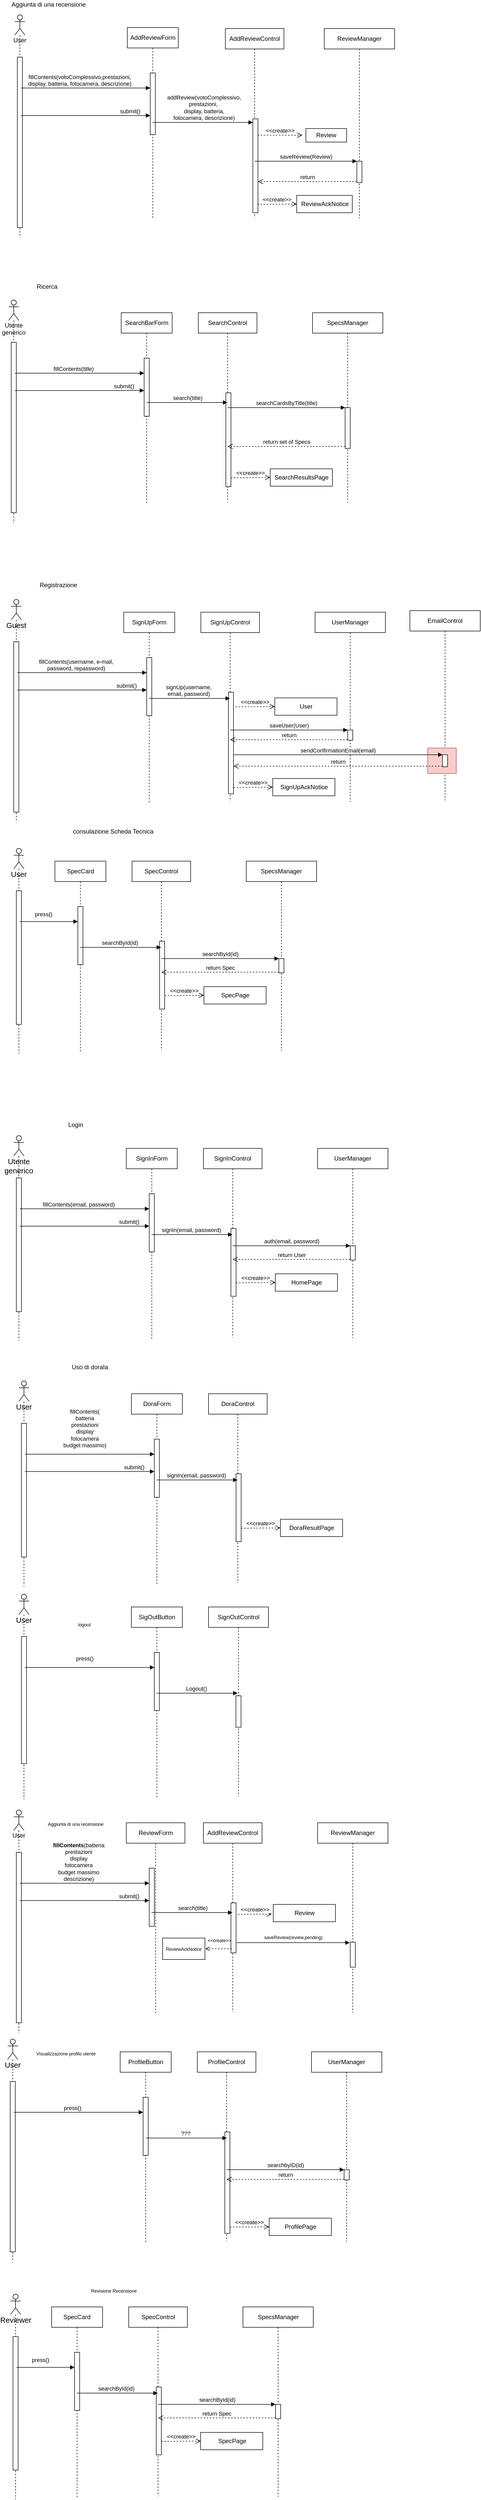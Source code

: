 <mxfile version="13.9.9" type="google"><diagram id="6qKo6NM0Kgrp_jkiWTB2" name="Page-1"><mxGraphModel dx="1182" dy="-322" grid="0" gridSize="10" guides="1" tooltips="1" connect="1" arrows="1" fold="1" page="0" pageScale="1" pageWidth="827" pageHeight="1169" math="0" shadow="0"><root><mxCell id="0"/><mxCell id="1" parent="0"/><mxCell id="nmKZkLLSYOG-6O8bJtLe-71" value="" style="group" parent="1" vertex="1" connectable="0"><mxGeometry x="-93" y="1765" width="734" height="437" as="geometry"/></mxCell><mxCell id="nmKZkLLSYOG-6O8bJtLe-47" value="Utente generico" style="shape=umlLifeline;participant=umlActor;perimeter=lifelinePerimeter;whiteSpace=wrap;html=1;container=1;collapsible=0;recursiveResize=0;verticalAlign=top;spacingTop=36;outlineConnect=0;" parent="nmKZkLLSYOG-6O8bJtLe-71" vertex="1"><mxGeometry width="20" height="437" as="geometry"/></mxCell><mxCell id="nmKZkLLSYOG-6O8bJtLe-48" value="" style="html=1;points=[];perimeter=orthogonalPerimeter;" parent="nmKZkLLSYOG-6O8bJtLe-47" vertex="1"><mxGeometry x="5" y="83" width="10" height="334" as="geometry"/></mxCell><mxCell id="nmKZkLLSYOG-6O8bJtLe-49" value="SearchBarForm" style="shape=umlLifeline;perimeter=lifelinePerimeter;whiteSpace=wrap;html=1;container=1;collapsible=0;recursiveResize=0;outlineConnect=0;" parent="nmKZkLLSYOG-6O8bJtLe-71" vertex="1"><mxGeometry x="220.72" y="25" width="100" height="375" as="geometry"/></mxCell><mxCell id="nmKZkLLSYOG-6O8bJtLe-50" value="" style="html=1;points=[];perimeter=orthogonalPerimeter;" parent="nmKZkLLSYOG-6O8bJtLe-49" vertex="1"><mxGeometry x="45" y="89" width="10" height="114" as="geometry"/></mxCell><mxCell id="nmKZkLLSYOG-6O8bJtLe-51" value="&lt;span&gt;SearchControl&lt;/span&gt;" style="shape=umlLifeline;perimeter=lifelinePerimeter;whiteSpace=wrap;html=1;container=1;collapsible=0;recursiveResize=0;outlineConnect=0;" parent="nmKZkLLSYOG-6O8bJtLe-71" vertex="1"><mxGeometry x="372" y="25" width="115" height="371" as="geometry"/></mxCell><mxCell id="nmKZkLLSYOG-6O8bJtLe-52" value="" style="html=1;points=[];perimeter=orthogonalPerimeter;" parent="nmKZkLLSYOG-6O8bJtLe-51" vertex="1"><mxGeometry x="54" y="157" width="10" height="184" as="geometry"/></mxCell><mxCell id="nmKZkLLSYOG-6O8bJtLe-53" value="fillContents(title)" style="html=1;verticalAlign=bottom;endArrow=block;" parent="nmKZkLLSYOG-6O8bJtLe-71" edge="1"><mxGeometry x="-0.093" width="80" relative="1" as="geometry"><mxPoint x="12" y="143.5" as="sourcePoint"/><mxPoint x="265.72" y="143.5" as="targetPoint"/><mxPoint as="offset"/></mxGeometry></mxCell><mxCell id="nmKZkLLSYOG-6O8bJtLe-55" value="submit()" style="html=1;verticalAlign=bottom;endArrow=block;" parent="nmKZkLLSYOG-6O8bJtLe-71" edge="1"><mxGeometry x="0.681" width="80" relative="1" as="geometry"><mxPoint x="12" y="177.5" as="sourcePoint"/><mxPoint x="265.72" y="177.5" as="targetPoint"/><mxPoint as="offset"/></mxGeometry></mxCell><mxCell id="nmKZkLLSYOG-6O8bJtLe-56" value="search(title)" style="html=1;verticalAlign=bottom;endArrow=block;" parent="nmKZkLLSYOG-6O8bJtLe-71" target="nmKZkLLSYOG-6O8bJtLe-51" edge="1"><mxGeometry x="0.023" relative="1" as="geometry"><mxPoint x="270.42" y="201" as="sourcePoint"/><mxPoint x="396" y="201" as="targetPoint"/><mxPoint as="offset"/></mxGeometry></mxCell><mxCell id="nmKZkLLSYOG-6O8bJtLe-57" value="&lt;span&gt;SpecsManager&lt;/span&gt;" style="shape=umlLifeline;perimeter=lifelinePerimeter;whiteSpace=wrap;html=1;container=1;collapsible=0;recursiveResize=0;outlineConnect=0;" parent="nmKZkLLSYOG-6O8bJtLe-71" vertex="1"><mxGeometry x="596" y="25" width="138" height="372" as="geometry"/></mxCell><mxCell id="nmKZkLLSYOG-6O8bJtLe-64" value="" style="html=1;points=[];perimeter=orthogonalPerimeter;" parent="nmKZkLLSYOG-6O8bJtLe-57" vertex="1"><mxGeometry x="64" y="186" width="10" height="80" as="geometry"/></mxCell><mxCell id="nmKZkLLSYOG-6O8bJtLe-65" value="searchCardsByTitle(title)" style="html=1;verticalAlign=bottom;endArrow=block;entryX=0;entryY=0;" parent="nmKZkLLSYOG-6O8bJtLe-71" source="nmKZkLLSYOG-6O8bJtLe-51" target="nmKZkLLSYOG-6O8bJtLe-64" edge="1"><mxGeometry relative="1" as="geometry"><mxPoint x="590" y="211" as="sourcePoint"/></mxGeometry></mxCell><mxCell id="nmKZkLLSYOG-6O8bJtLe-66" value="return set of Specs" style="html=1;verticalAlign=bottom;endArrow=open;dashed=1;endSize=8;exitX=0;exitY=0.95;" parent="nmKZkLLSYOG-6O8bJtLe-71" source="nmKZkLLSYOG-6O8bJtLe-64" target="nmKZkLLSYOG-6O8bJtLe-51" edge="1"><mxGeometry relative="1" as="geometry"><mxPoint x="590" y="287" as="targetPoint"/></mxGeometry></mxCell><mxCell id="nmKZkLLSYOG-6O8bJtLe-69" value="&amp;lt;&amp;lt;create&amp;gt;&amp;gt;" style="html=1;verticalAlign=bottom;endArrow=open;dashed=1;endSize=8;entryX=0;entryY=0.5;entryDx=0;entryDy=0;exitX=0.896;exitY=0.911;exitDx=0;exitDy=0;exitPerimeter=0;" parent="nmKZkLLSYOG-6O8bJtLe-71" target="nmKZkLLSYOG-6O8bJtLe-70" edge="1"><mxGeometry relative="1" as="geometry"><mxPoint x="435.96" y="348.624" as="sourcePoint"/><mxPoint x="560" y="314" as="targetPoint"/></mxGeometry></mxCell><mxCell id="nmKZkLLSYOG-6O8bJtLe-70" value="&lt;span&gt;SearchResultsPage&lt;/span&gt;" style="html=1;" parent="nmKZkLLSYOG-6O8bJtLe-71" vertex="1"><mxGeometry x="513" y="331" width="122" height="34" as="geometry"/></mxCell><mxCell id="nmKZkLLSYOG-6O8bJtLe-72" value="" style="group" parent="1" vertex="1" connectable="0"><mxGeometry x="-81" y="1206" width="745" height="437" as="geometry"/></mxCell><mxCell id="nmKZkLLSYOG-6O8bJtLe-20" value="User" style="shape=umlLifeline;participant=umlActor;perimeter=lifelinePerimeter;whiteSpace=wrap;html=1;container=1;collapsible=0;recursiveResize=0;verticalAlign=top;spacingTop=36;outlineConnect=0;" parent="nmKZkLLSYOG-6O8bJtLe-72" vertex="1"><mxGeometry width="20" height="437" as="geometry"/></mxCell><mxCell id="nmKZkLLSYOG-6O8bJtLe-21" value="" style="html=1;points=[];perimeter=orthogonalPerimeter;" parent="nmKZkLLSYOG-6O8bJtLe-20" vertex="1"><mxGeometry x="5" y="83" width="10" height="334" as="geometry"/></mxCell><mxCell id="nmKZkLLSYOG-6O8bJtLe-24" value="&lt;span&gt;AddReviewForm&lt;/span&gt;" style="shape=umlLifeline;perimeter=lifelinePerimeter;whiteSpace=wrap;html=1;container=1;collapsible=0;recursiveResize=0;outlineConnect=0;" parent="nmKZkLLSYOG-6O8bJtLe-72" vertex="1"><mxGeometry x="220.72" y="25" width="100" height="375" as="geometry"/></mxCell><mxCell id="nmKZkLLSYOG-6O8bJtLe-32" value="" style="html=1;points=[];perimeter=orthogonalPerimeter;" parent="nmKZkLLSYOG-6O8bJtLe-24" vertex="1"><mxGeometry x="45" y="89" width="10" height="121" as="geometry"/></mxCell><mxCell id="nmKZkLLSYOG-6O8bJtLe-26" value="&lt;span&gt;AddReviewControl&lt;/span&gt;" style="shape=umlLifeline;perimeter=lifelinePerimeter;whiteSpace=wrap;html=1;container=1;collapsible=0;recursiveResize=0;outlineConnect=0;" parent="nmKZkLLSYOG-6O8bJtLe-72" vertex="1"><mxGeometry x="413" y="27" width="115" height="371" as="geometry"/></mxCell><mxCell id="nmKZkLLSYOG-6O8bJtLe-27" value="" style="html=1;points=[];perimeter=orthogonalPerimeter;" parent="nmKZkLLSYOG-6O8bJtLe-26" vertex="1"><mxGeometry x="54" y="177" width="10" height="184" as="geometry"/></mxCell><mxCell id="nmKZkLLSYOG-6O8bJtLe-31" value="fillContents(votoComplessivo,prestazioni, &lt;br&gt;display, batteria, fotocamera, descrizione)" style="html=1;verticalAlign=bottom;endArrow=block;" parent="nmKZkLLSYOG-6O8bJtLe-72" edge="1"><mxGeometry x="-0.093" width="80" relative="1" as="geometry"><mxPoint x="12" y="143.5" as="sourcePoint"/><mxPoint x="265.72" y="143.5" as="targetPoint"/><mxPoint as="offset"/></mxGeometry></mxCell><mxCell id="nmKZkLLSYOG-6O8bJtLe-33" value="&lt;span&gt;Review&lt;/span&gt;" style="shape=umlLifeline;perimeter=lifelinePerimeter;whiteSpace=wrap;html=1;container=1;collapsible=0;recursiveResize=0;outlineConnect=0;" parent="nmKZkLLSYOG-6O8bJtLe-72" vertex="1"><mxGeometry x="571" y="223" width="80" height="26.5" as="geometry"/></mxCell><mxCell id="nmKZkLLSYOG-6O8bJtLe-36" value="submit()" style="html=1;verticalAlign=bottom;endArrow=block;" parent="nmKZkLLSYOG-6O8bJtLe-72" edge="1"><mxGeometry x="0.681" width="80" relative="1" as="geometry"><mxPoint x="12" y="197.5" as="sourcePoint"/><mxPoint x="265.72" y="197.5" as="targetPoint"/><mxPoint as="offset"/></mxGeometry></mxCell><mxCell id="nmKZkLLSYOG-6O8bJtLe-37" value="addReview(votoComplessivo,&lt;br&gt;prestazioni,&amp;nbsp;&lt;br&gt;display, batteria, &lt;br&gt;fotocamera, descrizione)" style="html=1;verticalAlign=bottom;endArrow=block;entryX=0;entryY=0;" parent="nmKZkLLSYOG-6O8bJtLe-72" edge="1"><mxGeometry x="0.023" relative="1" as="geometry"><mxPoint x="270.42" y="211" as="sourcePoint"/><mxPoint x="467" y="211" as="targetPoint"/><mxPoint as="offset"/></mxGeometry></mxCell><mxCell id="nmKZkLLSYOG-6O8bJtLe-39" value="&lt;span&gt;ReviewManager&lt;/span&gt;" style="shape=umlLifeline;perimeter=lifelinePerimeter;whiteSpace=wrap;html=1;container=1;collapsible=0;recursiveResize=0;outlineConnect=0;" parent="nmKZkLLSYOG-6O8bJtLe-72" vertex="1"><mxGeometry x="607" y="27" width="138" height="372" as="geometry"/></mxCell><mxCell id="nmKZkLLSYOG-6O8bJtLe-40" value="" style="html=1;points=[];perimeter=orthogonalPerimeter;" parent="nmKZkLLSYOG-6O8bJtLe-39" vertex="1"><mxGeometry x="64" y="260" width="10" height="42" as="geometry"/></mxCell><mxCell id="nmKZkLLSYOG-6O8bJtLe-41" value="saveReview(Review)" style="html=1;verticalAlign=bottom;endArrow=block;" parent="nmKZkLLSYOG-6O8bJtLe-72" source="nmKZkLLSYOG-6O8bJtLe-26" target="nmKZkLLSYOG-6O8bJtLe-40" edge="1"><mxGeometry relative="1" as="geometry"><mxPoint x="589" y="215" as="sourcePoint"/></mxGeometry></mxCell><mxCell id="nmKZkLLSYOG-6O8bJtLe-42" value="return" style="html=1;verticalAlign=bottom;endArrow=open;dashed=1;endSize=8;exitX=0;exitY=0.95;" parent="nmKZkLLSYOG-6O8bJtLe-72" source="nmKZkLLSYOG-6O8bJtLe-40" target="nmKZkLLSYOG-6O8bJtLe-27" edge="1"><mxGeometry relative="1" as="geometry"><mxPoint x="589" y="272" as="targetPoint"/></mxGeometry></mxCell><mxCell id="nmKZkLLSYOG-6O8bJtLe-43" value="&amp;lt;&amp;lt;create&amp;gt;&amp;gt;" style="html=1;verticalAlign=bottom;endArrow=open;dashed=1;endSize=8;entryX=0;entryY=0.5;entryDx=0;entryDy=0;exitX=0.896;exitY=0.911;exitDx=0;exitDy=0;exitPerimeter=0;" parent="nmKZkLLSYOG-6O8bJtLe-72" source="nmKZkLLSYOG-6O8bJtLe-27" target="nmKZkLLSYOG-6O8bJtLe-45" edge="1"><mxGeometry relative="1" as="geometry"><mxPoint x="508" y="216" as="sourcePoint"/><mxPoint x="600" y="337" as="targetPoint"/></mxGeometry></mxCell><mxCell id="nmKZkLLSYOG-6O8bJtLe-45" value="&lt;span&gt;ReviewAckNotice&lt;/span&gt;" style="html=1;" parent="nmKZkLLSYOG-6O8bJtLe-72" vertex="1"><mxGeometry x="553" y="354" width="109" height="34" as="geometry"/></mxCell><mxCell id="nmKZkLLSYOG-6O8bJtLe-46" value="&amp;lt;&amp;lt;create&amp;gt;&amp;gt;" style="html=1;verticalAlign=bottom;endArrow=open;dashed=1;endSize=8;" parent="nmKZkLLSYOG-6O8bJtLe-72" edge="1"><mxGeometry relative="1" as="geometry"><mxPoint x="476.2" y="236" as="sourcePoint"/><mxPoint x="564" y="236" as="targetPoint"/></mxGeometry></mxCell><mxCell id="nmKZkLLSYOG-6O8bJtLe-89" value="" style="group" parent="1" vertex="1" connectable="0"><mxGeometry x="-88" y="2352" width="734" height="437" as="geometry"/></mxCell><mxCell id="nmKZkLLSYOG-6O8bJtLe-90" value="&lt;span id=&quot;docs-internal-guid-172b7248-7fff-c188-8bc8-9b7c1ec8e74c&quot;&gt;&lt;span style=&quot;font-size: 11pt ; font-family: &amp;#34;arial&amp;#34; ; background-color: transparent ; vertical-align: baseline&quot;&gt;Guest&lt;/span&gt;&lt;/span&gt;" style="shape=umlLifeline;participant=umlActor;perimeter=lifelinePerimeter;whiteSpace=wrap;html=1;container=1;collapsible=0;recursiveResize=0;verticalAlign=top;spacingTop=36;outlineConnect=0;" parent="nmKZkLLSYOG-6O8bJtLe-89" vertex="1"><mxGeometry width="20" height="437" as="geometry"/></mxCell><mxCell id="nmKZkLLSYOG-6O8bJtLe-91" value="" style="html=1;points=[];perimeter=orthogonalPerimeter;" parent="nmKZkLLSYOG-6O8bJtLe-90" vertex="1"><mxGeometry x="5" y="83" width="10" height="334" as="geometry"/></mxCell><mxCell id="nmKZkLLSYOG-6O8bJtLe-92" value="SignUpForm" style="shape=umlLifeline;perimeter=lifelinePerimeter;whiteSpace=wrap;html=1;container=1;collapsible=0;recursiveResize=0;outlineConnect=0;" parent="nmKZkLLSYOG-6O8bJtLe-89" vertex="1"><mxGeometry x="220.72" y="25" width="100" height="375" as="geometry"/></mxCell><mxCell id="nmKZkLLSYOG-6O8bJtLe-93" value="" style="html=1;points=[];perimeter=orthogonalPerimeter;" parent="nmKZkLLSYOG-6O8bJtLe-92" vertex="1"><mxGeometry x="45" y="89" width="10" height="114" as="geometry"/></mxCell><mxCell id="nmKZkLLSYOG-6O8bJtLe-94" value="&lt;span&gt;SignUpControl&lt;/span&gt;" style="shape=umlLifeline;perimeter=lifelinePerimeter;whiteSpace=wrap;html=1;container=1;collapsible=0;recursiveResize=0;outlineConnect=0;" parent="nmKZkLLSYOG-6O8bJtLe-89" vertex="1"><mxGeometry x="372" y="25" width="115" height="371" as="geometry"/></mxCell><mxCell id="nmKZkLLSYOG-6O8bJtLe-95" value="" style="html=1;points=[];perimeter=orthogonalPerimeter;" parent="nmKZkLLSYOG-6O8bJtLe-94" vertex="1"><mxGeometry x="54" y="157" width="10" height="199" as="geometry"/></mxCell><mxCell id="nmKZkLLSYOG-6O8bJtLe-96" value="fillContents(username, e-mail, &lt;br&gt;password, repassword)" style="html=1;verticalAlign=bottom;endArrow=block;" parent="nmKZkLLSYOG-6O8bJtLe-89" edge="1"><mxGeometry x="-0.093" width="80" relative="1" as="geometry"><mxPoint x="12" y="143.5" as="sourcePoint"/><mxPoint x="265.72" y="143.5" as="targetPoint"/><mxPoint as="offset"/></mxGeometry></mxCell><mxCell id="nmKZkLLSYOG-6O8bJtLe-97" value="submit()" style="html=1;verticalAlign=bottom;endArrow=block;" parent="nmKZkLLSYOG-6O8bJtLe-89" edge="1"><mxGeometry x="0.681" width="80" relative="1" as="geometry"><mxPoint x="12" y="177.5" as="sourcePoint"/><mxPoint x="265.72" y="177.5" as="targetPoint"/><mxPoint as="offset"/></mxGeometry></mxCell><mxCell id="nmKZkLLSYOG-6O8bJtLe-98" value="signUp(username, &lt;br&gt;email, password)" style="html=1;verticalAlign=bottom;endArrow=block;" parent="nmKZkLLSYOG-6O8bJtLe-89" edge="1"><mxGeometry x="-0.022" relative="1" as="geometry"><mxPoint x="270.42" y="194" as="sourcePoint"/><mxPoint x="429" y="194" as="targetPoint"/><mxPoint as="offset"/></mxGeometry></mxCell><mxCell id="nmKZkLLSYOG-6O8bJtLe-99" value="&lt;span&gt;UserManager&lt;/span&gt;" style="shape=umlLifeline;perimeter=lifelinePerimeter;whiteSpace=wrap;html=1;container=1;collapsible=0;recursiveResize=0;outlineConnect=0;" parent="nmKZkLLSYOG-6O8bJtLe-89" vertex="1"><mxGeometry x="596" y="25" width="138" height="372" as="geometry"/></mxCell><mxCell id="nmKZkLLSYOG-6O8bJtLe-100" value="" style="html=1;points=[];perimeter=orthogonalPerimeter;" parent="nmKZkLLSYOG-6O8bJtLe-99" vertex="1"><mxGeometry x="64" y="231" width="10" height="20" as="geometry"/></mxCell><mxCell id="nmKZkLLSYOG-6O8bJtLe-101" value="saveUser(User)" style="html=1;verticalAlign=bottom;endArrow=block;entryX=0;entryY=0;" parent="nmKZkLLSYOG-6O8bJtLe-89" source="nmKZkLLSYOG-6O8bJtLe-94" target="nmKZkLLSYOG-6O8bJtLe-100" edge="1"><mxGeometry relative="1" as="geometry"><mxPoint x="590" y="211" as="sourcePoint"/></mxGeometry></mxCell><mxCell id="nmKZkLLSYOG-6O8bJtLe-102" value="return" style="html=1;verticalAlign=bottom;endArrow=open;dashed=1;endSize=8;exitX=0;exitY=0.95;" parent="nmKZkLLSYOG-6O8bJtLe-89" source="nmKZkLLSYOG-6O8bJtLe-100" target="nmKZkLLSYOG-6O8bJtLe-94" edge="1"><mxGeometry relative="1" as="geometry"><mxPoint x="590" y="287" as="targetPoint"/></mxGeometry></mxCell><mxCell id="nmKZkLLSYOG-6O8bJtLe-103" value="&amp;lt;&amp;lt;create&amp;gt;&amp;gt;" style="html=1;verticalAlign=bottom;endArrow=open;dashed=1;endSize=8;entryX=0;entryY=0.5;entryDx=0;entryDy=0;exitX=0.896;exitY=0.911;exitDx=0;exitDy=0;exitPerimeter=0;" parent="nmKZkLLSYOG-6O8bJtLe-89" target="nmKZkLLSYOG-6O8bJtLe-104" edge="1"><mxGeometry relative="1" as="geometry"><mxPoint x="435.96" y="368.624" as="sourcePoint"/><mxPoint x="560" y="334" as="targetPoint"/></mxGeometry></mxCell><mxCell id="nmKZkLLSYOG-6O8bJtLe-104" value="&lt;span&gt;SignUpAckNotice&lt;/span&gt;" style="html=1;" parent="nmKZkLLSYOG-6O8bJtLe-89" vertex="1"><mxGeometry x="513" y="351" width="122" height="34" as="geometry"/></mxCell><mxCell id="nmKZkLLSYOG-6O8bJtLe-106" value="&amp;lt;&amp;lt;create&amp;gt;&amp;gt;" style="html=1;verticalAlign=bottom;endArrow=open;dashed=1;endSize=8;entryX=0;entryY=0.5;entryDx=0;entryDy=0;exitX=0.896;exitY=0.911;exitDx=0;exitDy=0;exitPerimeter=0;" parent="nmKZkLLSYOG-6O8bJtLe-89" target="nmKZkLLSYOG-6O8bJtLe-107" edge="1"><mxGeometry relative="1" as="geometry"><mxPoint x="440.0" y="210.624" as="sourcePoint"/><mxPoint x="652.04" y="-2176" as="targetPoint"/></mxGeometry></mxCell><mxCell id="nmKZkLLSYOG-6O8bJtLe-107" value="&lt;span&gt;User&lt;/span&gt;" style="html=1;" parent="nmKZkLLSYOG-6O8bJtLe-89" vertex="1"><mxGeometry x="517.04" y="193" width="122" height="34" as="geometry"/></mxCell><mxCell id="nmKZkLLSYOG-6O8bJtLe-109" value="&lt;span&gt;EmailControl&lt;/span&gt;" style="shape=umlLifeline;perimeter=lifelinePerimeter;whiteSpace=wrap;html=1;container=1;collapsible=0;recursiveResize=0;outlineConnect=0;" parent="1" vertex="1"><mxGeometry x="694" y="2374" width="138" height="372" as="geometry"/></mxCell><mxCell id="nmKZkLLSYOG-6O8bJtLe-114" value="" style="html=1;fillColor=#f8cecc;strokeColor=#b85450;" parent="nmKZkLLSYOG-6O8bJtLe-109" vertex="1"><mxGeometry x="35" y="269.25" width="56" height="50" as="geometry"/></mxCell><mxCell id="nmKZkLLSYOG-6O8bJtLe-111" value="" style="html=1;points=[];perimeter=orthogonalPerimeter;" parent="nmKZkLLSYOG-6O8bJtLe-109" vertex="1"><mxGeometry x="64" y="282.5" width="10" height="23.5" as="geometry"/></mxCell><mxCell id="nmKZkLLSYOG-6O8bJtLe-112" value="sendConfirmationEmail(email)" style="html=1;verticalAlign=bottom;endArrow=block;entryX=0;entryY=0;" parent="1" source="nmKZkLLSYOG-6O8bJtLe-95" target="nmKZkLLSYOG-6O8bJtLe-111" edge="1"><mxGeometry relative="1" as="geometry"><mxPoint x="604" y="2614" as="sourcePoint"/></mxGeometry></mxCell><mxCell id="nmKZkLLSYOG-6O8bJtLe-113" value="return" style="html=1;verticalAlign=bottom;endArrow=open;dashed=1;endSize=8;exitX=0;exitY=0.95;" parent="1" source="nmKZkLLSYOG-6O8bJtLe-111" target="nmKZkLLSYOG-6O8bJtLe-95" edge="1"><mxGeometry relative="1" as="geometry"><mxPoint x="594" y="2656" as="targetPoint"/></mxGeometry></mxCell><mxCell id="nmKZkLLSYOG-6O8bJtLe-115" value="" style="group" parent="1" vertex="1" connectable="0"><mxGeometry x="-83" y="2840" width="734" height="437" as="geometry"/></mxCell><mxCell id="nmKZkLLSYOG-6O8bJtLe-116" value="&lt;span id=&quot;docs-internal-guid-172b7248-7fff-c188-8bc8-9b7c1ec8e74c&quot;&gt;&lt;span style=&quot;font-size: 11pt ; font-family: &amp;#34;arial&amp;#34; ; background-color: transparent ; vertical-align: baseline&quot;&gt;User&lt;/span&gt;&lt;/span&gt;" style="shape=umlLifeline;participant=umlActor;perimeter=lifelinePerimeter;whiteSpace=wrap;html=1;container=1;collapsible=0;recursiveResize=0;verticalAlign=top;spacingTop=36;outlineConnect=0;" parent="nmKZkLLSYOG-6O8bJtLe-115" vertex="1"><mxGeometry width="20" height="402" as="geometry"/></mxCell><mxCell id="nmKZkLLSYOG-6O8bJtLe-117" value="" style="html=1;points=[];perimeter=orthogonalPerimeter;" parent="nmKZkLLSYOG-6O8bJtLe-116" vertex="1"><mxGeometry x="5" y="83" width="10" height="262" as="geometry"/></mxCell><mxCell id="nmKZkLLSYOG-6O8bJtLe-118" value="SpecCard" style="shape=umlLifeline;perimeter=lifelinePerimeter;whiteSpace=wrap;html=1;container=1;collapsible=0;recursiveResize=0;outlineConnect=0;" parent="nmKZkLLSYOG-6O8bJtLe-115" vertex="1"><mxGeometry x="80.72" y="25" width="100" height="375" as="geometry"/></mxCell><mxCell id="nmKZkLLSYOG-6O8bJtLe-119" value="" style="html=1;points=[];perimeter=orthogonalPerimeter;" parent="nmKZkLLSYOG-6O8bJtLe-118" vertex="1"><mxGeometry x="45" y="89" width="10" height="114" as="geometry"/></mxCell><mxCell id="nmKZkLLSYOG-6O8bJtLe-120" value="&lt;span&gt;SpecControl&lt;/span&gt;" style="shape=umlLifeline;perimeter=lifelinePerimeter;whiteSpace=wrap;html=1;container=1;collapsible=0;recursiveResize=0;outlineConnect=0;" parent="nmKZkLLSYOG-6O8bJtLe-115" vertex="1"><mxGeometry x="232" y="25" width="115" height="371" as="geometry"/></mxCell><mxCell id="nmKZkLLSYOG-6O8bJtLe-121" value="" style="html=1;points=[];perimeter=orthogonalPerimeter;" parent="nmKZkLLSYOG-6O8bJtLe-120" vertex="1"><mxGeometry x="54" y="157" width="10" height="133" as="geometry"/></mxCell><mxCell id="nmKZkLLSYOG-6O8bJtLe-122" value="press()" style="html=1;verticalAlign=bottom;endArrow=block;" parent="nmKZkLLSYOG-6O8bJtLe-115" target="nmKZkLLSYOG-6O8bJtLe-119" edge="1"><mxGeometry x="-0.188" y="7" width="80" relative="1" as="geometry"><mxPoint x="12" y="143.5" as="sourcePoint"/><mxPoint x="265.72" y="143.5" as="targetPoint"/><mxPoint y="1" as="offset"/></mxGeometry></mxCell><mxCell id="nmKZkLLSYOG-6O8bJtLe-124" value="searchById(id)" style="html=1;verticalAlign=bottom;endArrow=block;" parent="nmKZkLLSYOG-6O8bJtLe-115" edge="1"><mxGeometry x="-0.022" relative="1" as="geometry"><mxPoint x="130.42" y="194" as="sourcePoint"/><mxPoint x="289" y="194" as="targetPoint"/><mxPoint as="offset"/></mxGeometry></mxCell><mxCell id="nmKZkLLSYOG-6O8bJtLe-125" value="SpecsManager" style="shape=umlLifeline;perimeter=lifelinePerimeter;whiteSpace=wrap;html=1;container=1;collapsible=0;recursiveResize=0;outlineConnect=0;" parent="nmKZkLLSYOG-6O8bJtLe-115" vertex="1"><mxGeometry x="456" y="25" width="138" height="372" as="geometry"/></mxCell><mxCell id="nmKZkLLSYOG-6O8bJtLe-126" value="" style="html=1;points=[];perimeter=orthogonalPerimeter;" parent="nmKZkLLSYOG-6O8bJtLe-125" vertex="1"><mxGeometry x="64" y="191" width="10" height="28" as="geometry"/></mxCell><mxCell id="nmKZkLLSYOG-6O8bJtLe-127" value="searchById(id)" style="html=1;verticalAlign=bottom;endArrow=block;entryX=0;entryY=0;" parent="nmKZkLLSYOG-6O8bJtLe-115" source="nmKZkLLSYOG-6O8bJtLe-120" target="nmKZkLLSYOG-6O8bJtLe-126" edge="1"><mxGeometry relative="1" as="geometry"><mxPoint x="450" y="211" as="sourcePoint"/></mxGeometry></mxCell><mxCell id="nmKZkLLSYOG-6O8bJtLe-128" value="return Spec" style="html=1;verticalAlign=bottom;endArrow=open;dashed=1;endSize=8;exitX=0;exitY=0.95;" parent="nmKZkLLSYOG-6O8bJtLe-115" source="nmKZkLLSYOG-6O8bJtLe-126" target="nmKZkLLSYOG-6O8bJtLe-120" edge="1"><mxGeometry relative="1" as="geometry"><mxPoint x="450" y="287" as="targetPoint"/></mxGeometry></mxCell><mxCell id="nmKZkLLSYOG-6O8bJtLe-129" value="&amp;lt;&amp;lt;create&amp;gt;&amp;gt;" style="html=1;verticalAlign=bottom;endArrow=open;dashed=1;endSize=8;entryX=0;entryY=0.5;entryDx=0;entryDy=0;exitX=0.896;exitY=0.911;exitDx=0;exitDy=0;exitPerimeter=0;" parent="nmKZkLLSYOG-6O8bJtLe-115" target="nmKZkLLSYOG-6O8bJtLe-130" edge="1"><mxGeometry relative="1" as="geometry"><mxPoint x="295.96" y="288.624" as="sourcePoint"/><mxPoint x="420" y="254" as="targetPoint"/></mxGeometry></mxCell><mxCell id="nmKZkLLSYOG-6O8bJtLe-130" value="&lt;span&gt;SpecPage&lt;/span&gt;" style="html=1;" parent="nmKZkLLSYOG-6O8bJtLe-115" vertex="1"><mxGeometry x="373" y="271" width="122" height="34" as="geometry"/></mxCell><mxCell id="nmKZkLLSYOG-6O8bJtLe-138" value="&lt;font face=&quot;arial&quot;&gt;&lt;span style=&quot;font-size: 14.667px&quot;&gt;Utente generico&lt;br&gt;&lt;/span&gt;&lt;/font&gt;" style="shape=umlLifeline;participant=umlActor;perimeter=lifelinePerimeter;whiteSpace=wrap;html=1;container=1;collapsible=0;recursiveResize=0;verticalAlign=top;spacingTop=36;outlineConnect=0;" parent="1" vertex="1"><mxGeometry x="-83" y="3403" width="20" height="402" as="geometry"/></mxCell><mxCell id="nmKZkLLSYOG-6O8bJtLe-139" value="" style="html=1;points=[];perimeter=orthogonalPerimeter;" parent="nmKZkLLSYOG-6O8bJtLe-138" vertex="1"><mxGeometry x="5" y="83" width="10" height="262" as="geometry"/></mxCell><mxCell id="nmKZkLLSYOG-6O8bJtLe-140" value="SignInForm" style="shape=umlLifeline;perimeter=lifelinePerimeter;whiteSpace=wrap;html=1;container=1;collapsible=0;recursiveResize=0;outlineConnect=0;" parent="1" vertex="1"><mxGeometry x="137.72" y="3428" width="100" height="375" as="geometry"/></mxCell><mxCell id="nmKZkLLSYOG-6O8bJtLe-141" value="" style="html=1;points=[];perimeter=orthogonalPerimeter;" parent="nmKZkLLSYOG-6O8bJtLe-140" vertex="1"><mxGeometry x="45" y="89" width="10" height="114" as="geometry"/></mxCell><mxCell id="nmKZkLLSYOG-6O8bJtLe-142" value="&lt;span&gt;SignInControl&lt;/span&gt;" style="shape=umlLifeline;perimeter=lifelinePerimeter;whiteSpace=wrap;html=1;container=1;collapsible=0;recursiveResize=0;outlineConnect=0;" parent="1" vertex="1"><mxGeometry x="289" y="3428" width="115" height="371" as="geometry"/></mxCell><mxCell id="nmKZkLLSYOG-6O8bJtLe-143" value="" style="html=1;points=[];perimeter=orthogonalPerimeter;" parent="nmKZkLLSYOG-6O8bJtLe-142" vertex="1"><mxGeometry x="54" y="157" width="10" height="133" as="geometry"/></mxCell><mxCell id="nmKZkLLSYOG-6O8bJtLe-144" value="fillContents(email, password)" style="html=1;verticalAlign=bottom;endArrow=block;" parent="1" edge="1"><mxGeometry x="-0.093" width="80" relative="1" as="geometry"><mxPoint x="-71" y="3546.5" as="sourcePoint"/><mxPoint x="182.72" y="3546.5" as="targetPoint"/><mxPoint as="offset"/></mxGeometry></mxCell><mxCell id="nmKZkLLSYOG-6O8bJtLe-145" value="submit()" style="html=1;verticalAlign=bottom;endArrow=block;" parent="1" edge="1"><mxGeometry x="0.681" width="80" relative="1" as="geometry"><mxPoint x="-71" y="3580.5" as="sourcePoint"/><mxPoint x="182.72" y="3580.5" as="targetPoint"/><mxPoint as="offset"/></mxGeometry></mxCell><mxCell id="nmKZkLLSYOG-6O8bJtLe-146" value="signIn(email, password)" style="html=1;verticalAlign=bottom;endArrow=block;" parent="1" edge="1"><mxGeometry x="-0.022" relative="1" as="geometry"><mxPoint x="187.42" y="3597" as="sourcePoint"/><mxPoint x="346" y="3597" as="targetPoint"/><mxPoint as="offset"/></mxGeometry></mxCell><mxCell id="nmKZkLLSYOG-6O8bJtLe-147" value="&lt;span&gt;UserManager&lt;/span&gt;" style="shape=umlLifeline;perimeter=lifelinePerimeter;whiteSpace=wrap;html=1;container=1;collapsible=0;recursiveResize=0;outlineConnect=0;" parent="1" vertex="1"><mxGeometry x="513" y="3428" width="138" height="372" as="geometry"/></mxCell><mxCell id="nmKZkLLSYOG-6O8bJtLe-148" value="" style="html=1;points=[];perimeter=orthogonalPerimeter;" parent="nmKZkLLSYOG-6O8bJtLe-147" vertex="1"><mxGeometry x="64" y="191" width="10" height="28" as="geometry"/></mxCell><mxCell id="nmKZkLLSYOG-6O8bJtLe-149" value="auth(email, password)" style="html=1;verticalAlign=bottom;endArrow=block;entryX=0;entryY=0;" parent="1" source="nmKZkLLSYOG-6O8bJtLe-142" target="nmKZkLLSYOG-6O8bJtLe-148" edge="1"><mxGeometry relative="1" as="geometry"><mxPoint x="590" y="774" as="sourcePoint"/></mxGeometry></mxCell><mxCell id="nmKZkLLSYOG-6O8bJtLe-150" value="return User" style="html=1;verticalAlign=bottom;endArrow=open;dashed=1;endSize=8;exitX=0;exitY=0.95;" parent="1" source="nmKZkLLSYOG-6O8bJtLe-148" target="nmKZkLLSYOG-6O8bJtLe-142" edge="1"><mxGeometry relative="1" as="geometry"><mxPoint x="590" y="850" as="targetPoint"/></mxGeometry></mxCell><mxCell id="nmKZkLLSYOG-6O8bJtLe-151" value="&amp;lt;&amp;lt;create&amp;gt;&amp;gt;" style="html=1;verticalAlign=bottom;endArrow=open;dashed=1;endSize=8;entryX=0;entryY=0.5;entryDx=0;entryDy=0;exitX=0.896;exitY=0.911;exitDx=0;exitDy=0;exitPerimeter=0;" parent="1" target="nmKZkLLSYOG-6O8bJtLe-152" edge="1"><mxGeometry relative="1" as="geometry"><mxPoint x="352.96" y="3691.624" as="sourcePoint"/><mxPoint x="560" y="817" as="targetPoint"/></mxGeometry></mxCell><mxCell id="nmKZkLLSYOG-6O8bJtLe-152" value="&lt;span&gt;HomePage&lt;/span&gt;" style="html=1;" parent="1" vertex="1"><mxGeometry x="430" y="3674" width="122" height="34" as="geometry"/></mxCell><mxCell id="c6dqtfneHDe2J2XrlyWQ-16" value="&lt;font face=&quot;arial&quot;&gt;&lt;span style=&quot;font-size: 14.667px&quot;&gt;User&lt;br&gt;&lt;/span&gt;&lt;/font&gt;" style="shape=umlLifeline;participant=umlActor;perimeter=lifelinePerimeter;whiteSpace=wrap;html=1;container=1;collapsible=0;recursiveResize=0;verticalAlign=top;spacingTop=36;outlineConnect=0;" parent="1" vertex="1"><mxGeometry x="-73" y="3884" width="20" height="402" as="geometry"/></mxCell><mxCell id="c6dqtfneHDe2J2XrlyWQ-17" value="" style="html=1;points=[];perimeter=orthogonalPerimeter;" parent="c6dqtfneHDe2J2XrlyWQ-16" vertex="1"><mxGeometry x="5" y="83" width="10" height="262" as="geometry"/></mxCell><mxCell id="c6dqtfneHDe2J2XrlyWQ-18" value="DoraForm" style="shape=umlLifeline;perimeter=lifelinePerimeter;whiteSpace=wrap;html=1;container=1;collapsible=0;recursiveResize=0;outlineConnect=0;" parent="1" vertex="1"><mxGeometry x="147.72" y="3909" width="100" height="375" as="geometry"/></mxCell><mxCell id="c6dqtfneHDe2J2XrlyWQ-19" value="" style="html=1;points=[];perimeter=orthogonalPerimeter;" parent="c6dqtfneHDe2J2XrlyWQ-18" vertex="1"><mxGeometry x="45" y="89" width="10" height="114" as="geometry"/></mxCell><mxCell id="c6dqtfneHDe2J2XrlyWQ-20" value="&lt;span&gt;DoraControl&lt;/span&gt;" style="shape=umlLifeline;perimeter=lifelinePerimeter;whiteSpace=wrap;html=1;container=1;collapsible=0;recursiveResize=0;outlineConnect=0;" parent="1" vertex="1"><mxGeometry x="299" y="3909" width="115" height="371" as="geometry"/></mxCell><mxCell id="c6dqtfneHDe2J2XrlyWQ-21" value="" style="html=1;points=[];perimeter=orthogonalPerimeter;" parent="c6dqtfneHDe2J2XrlyWQ-20" vertex="1"><mxGeometry x="54" y="157" width="10" height="133" as="geometry"/></mxCell><mxCell id="c6dqtfneHDe2J2XrlyWQ-22" value="fillContents(&lt;br&gt;batteria&lt;br&gt;prestazioni&lt;br&gt;display&lt;br&gt;fotocamera&lt;br&gt;budget massimo)" style="html=1;verticalAlign=bottom;endArrow=block;" parent="1" edge="1"><mxGeometry x="-0.078" y="10" width="80" relative="1" as="geometry"><mxPoint x="-61" y="4027.5" as="sourcePoint"/><mxPoint x="192.72" y="4027.5" as="targetPoint"/><mxPoint y="1" as="offset"/></mxGeometry></mxCell><mxCell id="c6dqtfneHDe2J2XrlyWQ-23" value="submit()" style="html=1;verticalAlign=bottom;endArrow=block;" parent="1" edge="1"><mxGeometry x="0.681" width="80" relative="1" as="geometry"><mxPoint x="-61" y="4061.5" as="sourcePoint"/><mxPoint x="192.72" y="4061.5" as="targetPoint"/><mxPoint as="offset"/></mxGeometry></mxCell><mxCell id="c6dqtfneHDe2J2XrlyWQ-24" value="signIn(email, password)" style="html=1;verticalAlign=bottom;endArrow=block;" parent="1" edge="1"><mxGeometry x="-0.022" relative="1" as="geometry"><mxPoint x="197.42" y="4078" as="sourcePoint"/><mxPoint x="356" y="4078" as="targetPoint"/><mxPoint as="offset"/></mxGeometry></mxCell><mxCell id="c6dqtfneHDe2J2XrlyWQ-29" value="&amp;lt;&amp;lt;create&amp;gt;&amp;gt;" style="html=1;verticalAlign=bottom;endArrow=open;dashed=1;endSize=8;entryX=0;entryY=0.5;entryDx=0;entryDy=0;exitX=0.896;exitY=0.911;exitDx=0;exitDy=0;exitPerimeter=0;" parent="1" target="c6dqtfneHDe2J2XrlyWQ-30" edge="1"><mxGeometry relative="1" as="geometry"><mxPoint x="362.96" y="4172.624" as="sourcePoint"/><mxPoint x="570" y="1298" as="targetPoint"/></mxGeometry></mxCell><mxCell id="c6dqtfneHDe2J2XrlyWQ-30" value="DoraResultPage" style="html=1;" parent="1" vertex="1"><mxGeometry x="440" y="4155" width="122" height="34" as="geometry"/></mxCell><mxCell id="c6dqtfneHDe2J2XrlyWQ-31" value="Aggiunta di una recensione" style="text;html=1;align=center;verticalAlign=middle;resizable=0;points=[];autosize=1;" parent="1" vertex="1"><mxGeometry x="-93" y="1177" width="155" height="18" as="geometry"/></mxCell><mxCell id="c6dqtfneHDe2J2XrlyWQ-32" value="Ricerca" style="text;html=1;align=center;verticalAlign=middle;resizable=0;points=[];autosize=1;" parent="1" vertex="1"><mxGeometry x="-44" y="1730" width="51" height="18" as="geometry"/></mxCell><mxCell id="c6dqtfneHDe2J2XrlyWQ-33" value="Registrazione" style="text;html=1;align=center;verticalAlign=middle;resizable=0;points=[];autosize=1;" parent="1" vertex="1"><mxGeometry x="-38" y="2315" width="83" height="18" as="geometry"/></mxCell><mxCell id="c6dqtfneHDe2J2XrlyWQ-34" value="Login" style="text;html=1;align=center;verticalAlign=middle;resizable=0;points=[];autosize=1;" parent="1" vertex="1"><mxGeometry x="18" y="3373" width="39" height="18" as="geometry"/></mxCell><mxCell id="c6dqtfneHDe2J2XrlyWQ-35" value="Uso di doraIa" style="text;html=1;align=center;verticalAlign=middle;resizable=0;points=[];autosize=1;" parent="1" vertex="1"><mxGeometry x="25" y="3848" width="81" height="18" as="geometry"/></mxCell><mxCell id="c6dqtfneHDe2J2XrlyWQ-36" value="&amp;nbsp;consulazione Scheda Tecnica" style="text;html=1;align=center;verticalAlign=middle;resizable=0;points=[];autosize=1;" parent="1" vertex="1"><mxGeometry x="24" y="2798" width="171" height="18" as="geometry"/></mxCell><mxCell id="c6dqtfneHDe2J2XrlyWQ-58" value="&lt;font face=&quot;arial&quot;&gt;&lt;span style=&quot;font-size: 14.667px&quot;&gt;User&lt;br&gt;&lt;/span&gt;&lt;/font&gt;" style="shape=umlLifeline;participant=umlActor;perimeter=lifelinePerimeter;whiteSpace=wrap;html=1;container=1;collapsible=0;recursiveResize=0;verticalAlign=top;spacingTop=36;outlineConnect=0;" parent="1" vertex="1"><mxGeometry x="-73" y="4302" width="20" height="402" as="geometry"/></mxCell><mxCell id="c6dqtfneHDe2J2XrlyWQ-59" value="" style="html=1;points=[];perimeter=orthogonalPerimeter;" parent="c6dqtfneHDe2J2XrlyWQ-58" vertex="1"><mxGeometry x="5" y="83" width="10" height="249" as="geometry"/></mxCell><mxCell id="c6dqtfneHDe2J2XrlyWQ-60" value="SigOutButton" style="shape=umlLifeline;perimeter=lifelinePerimeter;whiteSpace=wrap;html=1;container=1;collapsible=0;recursiveResize=0;outlineConnect=0;" parent="1" vertex="1"><mxGeometry x="147.72" y="4327" width="100" height="375" as="geometry"/></mxCell><mxCell id="c6dqtfneHDe2J2XrlyWQ-61" value="" style="html=1;points=[];perimeter=orthogonalPerimeter;" parent="c6dqtfneHDe2J2XrlyWQ-60" vertex="1"><mxGeometry x="45" y="89" width="10" height="114" as="geometry"/></mxCell><mxCell id="c6dqtfneHDe2J2XrlyWQ-62" value="&lt;span&gt;SignOutControl&lt;/span&gt;" style="shape=umlLifeline;perimeter=lifelinePerimeter;whiteSpace=wrap;html=1;container=1;collapsible=0;recursiveResize=0;outlineConnect=0;" parent="1" vertex="1"><mxGeometry x="299" y="4327" width="117.5" height="371" as="geometry"/></mxCell><mxCell id="c6dqtfneHDe2J2XrlyWQ-69" value="" style="rounded=0;whiteSpace=wrap;html=1;rotation=-90;" parent="c6dqtfneHDe2J2XrlyWQ-62" vertex="1"><mxGeometry x="27.88" y="199.88" width="61.75" height="10" as="geometry"/></mxCell><mxCell id="c6dqtfneHDe2J2XrlyWQ-64" value="press()" style="html=1;verticalAlign=bottom;endArrow=block;" parent="1" edge="1"><mxGeometry x="-0.078" y="10" width="80" relative="1" as="geometry"><mxPoint x="-61" y="4445.5" as="sourcePoint"/><mxPoint x="192.72" y="4445.5" as="targetPoint"/><mxPoint y="1" as="offset"/></mxGeometry></mxCell><mxCell id="c6dqtfneHDe2J2XrlyWQ-66" value="Logout()" style="html=1;verticalAlign=bottom;endArrow=block;" parent="1" edge="1"><mxGeometry x="-0.022" relative="1" as="geometry"><mxPoint x="197.42" y="4496" as="sourcePoint"/><mxPoint x="356" y="4496" as="targetPoint"/><mxPoint as="offset"/></mxGeometry></mxCell><mxCell id="c6dqtfneHDe2J2XrlyWQ-85" value="" style="group" parent="1" vertex="1" connectable="0"><mxGeometry x="-83" y="4725" width="734" height="437" as="geometry"/></mxCell><mxCell id="c6dqtfneHDe2J2XrlyWQ-86" value="User" style="shape=umlLifeline;participant=umlActor;perimeter=lifelinePerimeter;whiteSpace=wrap;html=1;container=1;collapsible=0;recursiveResize=0;verticalAlign=top;spacingTop=36;outlineConnect=0;" parent="c6dqtfneHDe2J2XrlyWQ-85" vertex="1"><mxGeometry width="20" height="437" as="geometry"/></mxCell><mxCell id="c6dqtfneHDe2J2XrlyWQ-87" value="" style="html=1;points=[];perimeter=orthogonalPerimeter;" parent="c6dqtfneHDe2J2XrlyWQ-86" vertex="1"><mxGeometry x="5" y="83" width="10" height="334" as="geometry"/></mxCell><mxCell id="c6dqtfneHDe2J2XrlyWQ-88" value="ReviewForm" style="shape=umlLifeline;perimeter=lifelinePerimeter;whiteSpace=wrap;html=1;container=1;collapsible=0;recursiveResize=0;outlineConnect=0;" parent="c6dqtfneHDe2J2XrlyWQ-85" vertex="1"><mxGeometry x="220.72" y="25" width="115" height="375" as="geometry"/></mxCell><mxCell id="c6dqtfneHDe2J2XrlyWQ-89" value="" style="html=1;points=[];perimeter=orthogonalPerimeter;" parent="c6dqtfneHDe2J2XrlyWQ-88" vertex="1"><mxGeometry x="45" y="89" width="10" height="114" as="geometry"/></mxCell><mxCell id="c6dqtfneHDe2J2XrlyWQ-90" value="&lt;span&gt;AddReviewControl&lt;/span&gt;" style="shape=umlLifeline;perimeter=lifelinePerimeter;whiteSpace=wrap;html=1;container=1;collapsible=0;recursiveResize=0;outlineConnect=0;" parent="c6dqtfneHDe2J2XrlyWQ-85" vertex="1"><mxGeometry x="372" y="25" width="115" height="371" as="geometry"/></mxCell><mxCell id="c6dqtfneHDe2J2XrlyWQ-91" value="" style="html=1;points=[];perimeter=orthogonalPerimeter;" parent="c6dqtfneHDe2J2XrlyWQ-90" vertex="1"><mxGeometry x="54" y="157" width="10" height="98" as="geometry"/></mxCell><mxCell id="c6dqtfneHDe2J2XrlyWQ-92" value="&lt;b&gt;fillContents&lt;/b&gt;(batteria&lt;br&gt;prestazioni&lt;br&gt;display&lt;br&gt;fotocamera&lt;br&gt;budget massimo&lt;br&gt;descrizione)" style="html=1;verticalAlign=bottom;endArrow=block;" parent="c6dqtfneHDe2J2XrlyWQ-85" edge="1"><mxGeometry x="-0.093" width="80" relative="1" as="geometry"><mxPoint x="12" y="143.5" as="sourcePoint"/><mxPoint x="265.72" y="143.5" as="targetPoint"/><mxPoint as="offset"/></mxGeometry></mxCell><mxCell id="c6dqtfneHDe2J2XrlyWQ-93" value="submit()" style="html=1;verticalAlign=bottom;endArrow=block;" parent="c6dqtfneHDe2J2XrlyWQ-85" edge="1"><mxGeometry x="0.681" width="80" relative="1" as="geometry"><mxPoint x="12" y="177.5" as="sourcePoint"/><mxPoint x="265.72" y="177.5" as="targetPoint"/><mxPoint as="offset"/></mxGeometry></mxCell><mxCell id="c6dqtfneHDe2J2XrlyWQ-94" value="search(title)" style="html=1;verticalAlign=bottom;endArrow=block;" parent="c6dqtfneHDe2J2XrlyWQ-85" target="c6dqtfneHDe2J2XrlyWQ-90" edge="1"><mxGeometry x="0.023" relative="1" as="geometry"><mxPoint x="270.42" y="201" as="sourcePoint"/><mxPoint x="396" y="201" as="targetPoint"/><mxPoint as="offset"/></mxGeometry></mxCell><mxCell id="c6dqtfneHDe2J2XrlyWQ-95" value="&lt;span&gt;ReviewManager&lt;/span&gt;" style="shape=umlLifeline;perimeter=lifelinePerimeter;whiteSpace=wrap;html=1;container=1;collapsible=0;recursiveResize=0;outlineConnect=0;" parent="c6dqtfneHDe2J2XrlyWQ-85" vertex="1"><mxGeometry x="596" y="25" width="138" height="372" as="geometry"/></mxCell><mxCell id="c6dqtfneHDe2J2XrlyWQ-96" value="" style="html=1;points=[];perimeter=orthogonalPerimeter;" parent="c6dqtfneHDe2J2XrlyWQ-95" vertex="1"><mxGeometry x="64" y="234" width="10" height="49" as="geometry"/></mxCell><mxCell id="c6dqtfneHDe2J2XrlyWQ-99" value="&amp;lt;&amp;lt;create&amp;gt;&amp;gt;" style="html=1;verticalAlign=bottom;endArrow=open;dashed=1;endSize=8;exitX=1.367;exitY=0.228;exitDx=0;exitDy=0;exitPerimeter=0;" parent="c6dqtfneHDe2J2XrlyWQ-85" source="c6dqtfneHDe2J2XrlyWQ-91" edge="1"><mxGeometry relative="1" as="geometry"><mxPoint x="435.96" y="348.624" as="sourcePoint"/><mxPoint x="506" y="204" as="targetPoint"/></mxGeometry></mxCell><mxCell id="c6dqtfneHDe2J2XrlyWQ-100" value="&lt;span&gt;Review&lt;/span&gt;" style="html=1;" parent="c6dqtfneHDe2J2XrlyWQ-85" vertex="1"><mxGeometry x="509" y="185" width="122" height="34" as="geometry"/></mxCell><mxCell id="c6dqtfneHDe2J2XrlyWQ-107" value="" style="html=1;verticalAlign=bottom;endArrow=block;" parent="c6dqtfneHDe2J2XrlyWQ-85" edge="1"><mxGeometry x="0.023" relative="1" as="geometry"><mxPoint x="437.42" y="260" as="sourcePoint"/><mxPoint x="659" y="260" as="targetPoint"/><mxPoint as="offset"/></mxGeometry></mxCell><mxCell id="c6dqtfneHDe2J2XrlyWQ-110" value="&lt;font style=&quot;font-size: 9px&quot;&gt;ReviewAckNotice&lt;/font&gt;" style="rounded=0;whiteSpace=wrap;html=1;" parent="c6dqtfneHDe2J2XrlyWQ-85" vertex="1"><mxGeometry x="292" y="251" width="83" height="42" as="geometry"/></mxCell><mxCell id="c6dqtfneHDe2J2XrlyWQ-111" value="&amp;lt;&amp;lt;create&amp;gt;&amp;gt;" style="text;html=1;align=center;verticalAlign=middle;resizable=0;points=[];autosize=1;fontSize=9;" parent="c6dqtfneHDe2J2XrlyWQ-85" vertex="1"><mxGeometry x="375" y="248" width="56" height="15" as="geometry"/></mxCell><mxCell id="c6dqtfneHDe2J2XrlyWQ-113" value="Aggiunta di una recensione" style="text;html=1;align=center;verticalAlign=middle;resizable=0;points=[];autosize=1;fontSize=9;" parent="c6dqtfneHDe2J2XrlyWQ-85" vertex="1"><mxGeometry x="61" y="20" width="119" height="15" as="geometry"/></mxCell><mxCell id="c6dqtfneHDe2J2XrlyWQ-108" value="" style="endArrow=open;html=1;dashed=1;endFill=0;exitX=0.167;exitY=0.918;exitDx=0;exitDy=0;exitPerimeter=0;" parent="1" source="c6dqtfneHDe2J2XrlyWQ-91" edge="1"><mxGeometry width="50" height="50" relative="1" as="geometry"><mxPoint x="225" y="4922" as="sourcePoint"/><mxPoint x="293" y="4997" as="targetPoint"/></mxGeometry></mxCell><mxCell id="c6dqtfneHDe2J2XrlyWQ-112" value="logout" style="text;html=1;align=center;verticalAlign=middle;resizable=0;points=[];autosize=1;fontSize=9;" parent="1" vertex="1"><mxGeometry x="37" y="4354" width="35" height="15" as="geometry"/></mxCell><mxCell id="c6dqtfneHDe2J2XrlyWQ-130" value="&lt;span id=&quot;docs-internal-guid-172b7248-7fff-c188-8bc8-9b7c1ec8e74c&quot;&gt;&lt;span style=&quot;font-size: 11pt ; font-family: &amp;#34;arial&amp;#34; ; background-color: transparent ; vertical-align: baseline&quot;&gt;Reviewer&lt;/span&gt;&lt;/span&gt;" style="shape=umlLifeline;participant=umlActor;perimeter=lifelinePerimeter;whiteSpace=wrap;html=1;container=1;collapsible=0;recursiveResize=0;verticalAlign=top;spacingTop=36;outlineConnect=0;" parent="1" vertex="1"><mxGeometry x="-89.5" y="5674" width="20" height="402" as="geometry"/></mxCell><mxCell id="c6dqtfneHDe2J2XrlyWQ-131" value="" style="html=1;points=[];perimeter=orthogonalPerimeter;" parent="c6dqtfneHDe2J2XrlyWQ-130" vertex="1"><mxGeometry x="5" y="83" width="10" height="262" as="geometry"/></mxCell><mxCell id="c6dqtfneHDe2J2XrlyWQ-132" value="SpecCard" style="shape=umlLifeline;perimeter=lifelinePerimeter;whiteSpace=wrap;html=1;container=1;collapsible=0;recursiveResize=0;outlineConnect=0;" parent="1" vertex="1"><mxGeometry x="-8.78" y="5699" width="100" height="375" as="geometry"/></mxCell><mxCell id="c6dqtfneHDe2J2XrlyWQ-133" value="" style="html=1;points=[];perimeter=orthogonalPerimeter;" parent="c6dqtfneHDe2J2XrlyWQ-132" vertex="1"><mxGeometry x="45" y="89" width="10" height="114" as="geometry"/></mxCell><mxCell id="c6dqtfneHDe2J2XrlyWQ-134" value="&lt;span&gt;SpecControl&lt;/span&gt;" style="shape=umlLifeline;perimeter=lifelinePerimeter;whiteSpace=wrap;html=1;container=1;collapsible=0;recursiveResize=0;outlineConnect=0;" parent="1" vertex="1"><mxGeometry x="142.5" y="5699" width="115" height="371" as="geometry"/></mxCell><mxCell id="c6dqtfneHDe2J2XrlyWQ-135" value="" style="html=1;points=[];perimeter=orthogonalPerimeter;" parent="c6dqtfneHDe2J2XrlyWQ-134" vertex="1"><mxGeometry x="54" y="157" width="10" height="133" as="geometry"/></mxCell><mxCell id="c6dqtfneHDe2J2XrlyWQ-136" value="press()" style="html=1;verticalAlign=bottom;endArrow=block;" parent="1" target="c6dqtfneHDe2J2XrlyWQ-133" edge="1"><mxGeometry x="-0.188" y="7" width="80" relative="1" as="geometry"><mxPoint x="-77.5" y="5817.5" as="sourcePoint"/><mxPoint x="259.22" y="2977.5" as="targetPoint"/><mxPoint y="1" as="offset"/></mxGeometry></mxCell><mxCell id="c6dqtfneHDe2J2XrlyWQ-137" value="searchById(id)" style="html=1;verticalAlign=bottom;endArrow=block;" parent="1" edge="1"><mxGeometry x="-0.022" relative="1" as="geometry"><mxPoint x="40.92" y="5868" as="sourcePoint"/><mxPoint x="199.5" y="5868" as="targetPoint"/><mxPoint as="offset"/></mxGeometry></mxCell><mxCell id="c6dqtfneHDe2J2XrlyWQ-138" value="SpecsManager" style="shape=umlLifeline;perimeter=lifelinePerimeter;whiteSpace=wrap;html=1;container=1;collapsible=0;recursiveResize=0;outlineConnect=0;" parent="1" vertex="1"><mxGeometry x="366.5" y="5699" width="138" height="372" as="geometry"/></mxCell><mxCell id="c6dqtfneHDe2J2XrlyWQ-139" value="" style="html=1;points=[];perimeter=orthogonalPerimeter;" parent="c6dqtfneHDe2J2XrlyWQ-138" vertex="1"><mxGeometry x="64" y="191" width="10" height="28" as="geometry"/></mxCell><mxCell id="c6dqtfneHDe2J2XrlyWQ-140" value="searchById(id)" style="html=1;verticalAlign=bottom;endArrow=block;entryX=0;entryY=0;" parent="1" source="c6dqtfneHDe2J2XrlyWQ-134" target="c6dqtfneHDe2J2XrlyWQ-139" edge="1"><mxGeometry relative="1" as="geometry"><mxPoint x="443.5" y="3045" as="sourcePoint"/></mxGeometry></mxCell><mxCell id="c6dqtfneHDe2J2XrlyWQ-141" value="return Spec" style="html=1;verticalAlign=bottom;endArrow=open;dashed=1;endSize=8;exitX=0;exitY=0.95;" parent="1" source="c6dqtfneHDe2J2XrlyWQ-139" target="c6dqtfneHDe2J2XrlyWQ-134" edge="1"><mxGeometry relative="1" as="geometry"><mxPoint x="443.5" y="3121" as="targetPoint"/></mxGeometry></mxCell><mxCell id="c6dqtfneHDe2J2XrlyWQ-142" value="&amp;lt;&amp;lt;create&amp;gt;&amp;gt;" style="html=1;verticalAlign=bottom;endArrow=open;dashed=1;endSize=8;entryX=0;entryY=0.5;entryDx=0;entryDy=0;exitX=0.896;exitY=0.911;exitDx=0;exitDy=0;exitPerimeter=0;" parent="1" target="c6dqtfneHDe2J2XrlyWQ-143" edge="1"><mxGeometry relative="1" as="geometry"><mxPoint x="206.46" y="5962.624" as="sourcePoint"/><mxPoint x="413.5" y="3088" as="targetPoint"/></mxGeometry></mxCell><mxCell id="c6dqtfneHDe2J2XrlyWQ-143" value="&lt;span&gt;SpecPage&lt;/span&gt;" style="html=1;" parent="1" vertex="1"><mxGeometry x="283.5" y="5945" width="122" height="34" as="geometry"/></mxCell><mxCell id="c6dqtfneHDe2J2XrlyWQ-144" value="Revisione Recensione" style="text;html=1;align=center;verticalAlign=middle;resizable=0;points=[];autosize=1;fontSize=9;" parent="1" vertex="1"><mxGeometry x="63" y="5660" width="99" height="15" as="geometry"/></mxCell><mxCell id="c6dqtfneHDe2J2XrlyWQ-145" value="saveReview(review,pending)" style="text;html=1;align=center;verticalAlign=middle;resizable=0;points=[];autosize=1;fontSize=9;" parent="1" vertex="1"><mxGeometry x="402" y="4967" width="125" height="15" as="geometry"/></mxCell><mxCell id="c6dqtfneHDe2J2XrlyWQ-146" value="" style="group" parent="1" vertex="1" connectable="0"><mxGeometry x="-95" y="5174" width="734" height="437" as="geometry"/></mxCell><mxCell id="c6dqtfneHDe2J2XrlyWQ-147" value="&lt;span id=&quot;docs-internal-guid-172b7248-7fff-c188-8bc8-9b7c1ec8e74c&quot;&gt;&lt;span style=&quot;font-size: 11pt ; font-family: &amp;#34;arial&amp;#34; ; background-color: transparent ; vertical-align: baseline&quot;&gt;User&lt;/span&gt;&lt;/span&gt;" style="shape=umlLifeline;participant=umlActor;perimeter=lifelinePerimeter;whiteSpace=wrap;html=1;container=1;collapsible=0;recursiveResize=0;verticalAlign=top;spacingTop=36;outlineConnect=0;" parent="c6dqtfneHDe2J2XrlyWQ-146" vertex="1"><mxGeometry width="20" height="437" as="geometry"/></mxCell><mxCell id="c6dqtfneHDe2J2XrlyWQ-148" value="" style="html=1;points=[];perimeter=orthogonalPerimeter;" parent="c6dqtfneHDe2J2XrlyWQ-147" vertex="1"><mxGeometry x="5" y="83" width="10" height="334" as="geometry"/></mxCell><mxCell id="c6dqtfneHDe2J2XrlyWQ-149" value="ProfileButton" style="shape=umlLifeline;perimeter=lifelinePerimeter;whiteSpace=wrap;html=1;container=1;collapsible=0;recursiveResize=0;outlineConnect=0;" parent="c6dqtfneHDe2J2XrlyWQ-146" vertex="1"><mxGeometry x="220.72" y="25" width="100" height="375" as="geometry"/></mxCell><mxCell id="c6dqtfneHDe2J2XrlyWQ-150" value="" style="html=1;points=[];perimeter=orthogonalPerimeter;" parent="c6dqtfneHDe2J2XrlyWQ-149" vertex="1"><mxGeometry x="45" y="89" width="10" height="114" as="geometry"/></mxCell><mxCell id="c6dqtfneHDe2J2XrlyWQ-151" value="&lt;span&gt;ProfileControl&lt;/span&gt;" style="shape=umlLifeline;perimeter=lifelinePerimeter;whiteSpace=wrap;html=1;container=1;collapsible=0;recursiveResize=0;outlineConnect=0;" parent="c6dqtfneHDe2J2XrlyWQ-146" vertex="1"><mxGeometry x="372" y="25" width="115" height="371" as="geometry"/></mxCell><mxCell id="c6dqtfneHDe2J2XrlyWQ-152" value="" style="html=1;points=[];perimeter=orthogonalPerimeter;" parent="c6dqtfneHDe2J2XrlyWQ-151" vertex="1"><mxGeometry x="54" y="157" width="10" height="199" as="geometry"/></mxCell><mxCell id="c6dqtfneHDe2J2XrlyWQ-153" value="press()" style="html=1;verticalAlign=bottom;endArrow=block;" parent="c6dqtfneHDe2J2XrlyWQ-146" edge="1"><mxGeometry x="-0.093" width="80" relative="1" as="geometry"><mxPoint x="12" y="143.5" as="sourcePoint"/><mxPoint x="265.72" y="143.5" as="targetPoint"/><mxPoint as="offset"/></mxGeometry></mxCell><mxCell id="c6dqtfneHDe2J2XrlyWQ-155" value="???" style="html=1;verticalAlign=bottom;endArrow=block;" parent="c6dqtfneHDe2J2XrlyWQ-146" edge="1"><mxGeometry x="-0.022" relative="1" as="geometry"><mxPoint x="271.42" y="194" as="sourcePoint"/><mxPoint x="430" y="194" as="targetPoint"/><mxPoint as="offset"/></mxGeometry></mxCell><mxCell id="c6dqtfneHDe2J2XrlyWQ-156" value="&lt;span&gt;UserManager&lt;/span&gt;" style="shape=umlLifeline;perimeter=lifelinePerimeter;whiteSpace=wrap;html=1;container=1;collapsible=0;recursiveResize=0;outlineConnect=0;" parent="c6dqtfneHDe2J2XrlyWQ-146" vertex="1"><mxGeometry x="596" y="25" width="138" height="372" as="geometry"/></mxCell><mxCell id="c6dqtfneHDe2J2XrlyWQ-157" value="" style="html=1;points=[];perimeter=orthogonalPerimeter;" parent="c6dqtfneHDe2J2XrlyWQ-156" vertex="1"><mxGeometry x="64" y="231" width="10" height="20" as="geometry"/></mxCell><mxCell id="c6dqtfneHDe2J2XrlyWQ-158" value="searchbyID(id)" style="html=1;verticalAlign=bottom;endArrow=block;entryX=0;entryY=0;" parent="c6dqtfneHDe2J2XrlyWQ-146" source="c6dqtfneHDe2J2XrlyWQ-151" target="c6dqtfneHDe2J2XrlyWQ-157" edge="1"><mxGeometry relative="1" as="geometry"><mxPoint x="590" y="211" as="sourcePoint"/></mxGeometry></mxCell><mxCell id="c6dqtfneHDe2J2XrlyWQ-159" value="return" style="html=1;verticalAlign=bottom;endArrow=open;dashed=1;endSize=8;exitX=0;exitY=0.95;" parent="c6dqtfneHDe2J2XrlyWQ-146" source="c6dqtfneHDe2J2XrlyWQ-157" target="c6dqtfneHDe2J2XrlyWQ-151" edge="1"><mxGeometry relative="1" as="geometry"><mxPoint x="590" y="287" as="targetPoint"/></mxGeometry></mxCell><mxCell id="c6dqtfneHDe2J2XrlyWQ-160" value="&amp;lt;&amp;lt;create&amp;gt;&amp;gt;" style="html=1;verticalAlign=bottom;endArrow=open;dashed=1;endSize=8;entryX=0;entryY=0.5;entryDx=0;entryDy=0;exitX=0.896;exitY=0.911;exitDx=0;exitDy=0;exitPerimeter=0;" parent="c6dqtfneHDe2J2XrlyWQ-146" target="c6dqtfneHDe2J2XrlyWQ-161" edge="1"><mxGeometry relative="1" as="geometry"><mxPoint x="435.96" y="368.624" as="sourcePoint"/><mxPoint x="560" y="334" as="targetPoint"/></mxGeometry></mxCell><mxCell id="c6dqtfneHDe2J2XrlyWQ-161" value="&lt;span&gt;ProfilePage&lt;/span&gt;" style="html=1;" parent="c6dqtfneHDe2J2XrlyWQ-146" vertex="1"><mxGeometry x="513" y="351" width="122" height="34" as="geometry"/></mxCell><mxCell id="c6dqtfneHDe2J2XrlyWQ-164" value="Visualizzazione profilo utente" style="text;html=1;align=center;verticalAlign=middle;resizable=0;points=[];autosize=1;fontSize=9;" parent="1" vertex="1"><mxGeometry x="-45" y="5195" width="127" height="15" as="geometry"/></mxCell></root></mxGraphModel></diagram></mxfile>